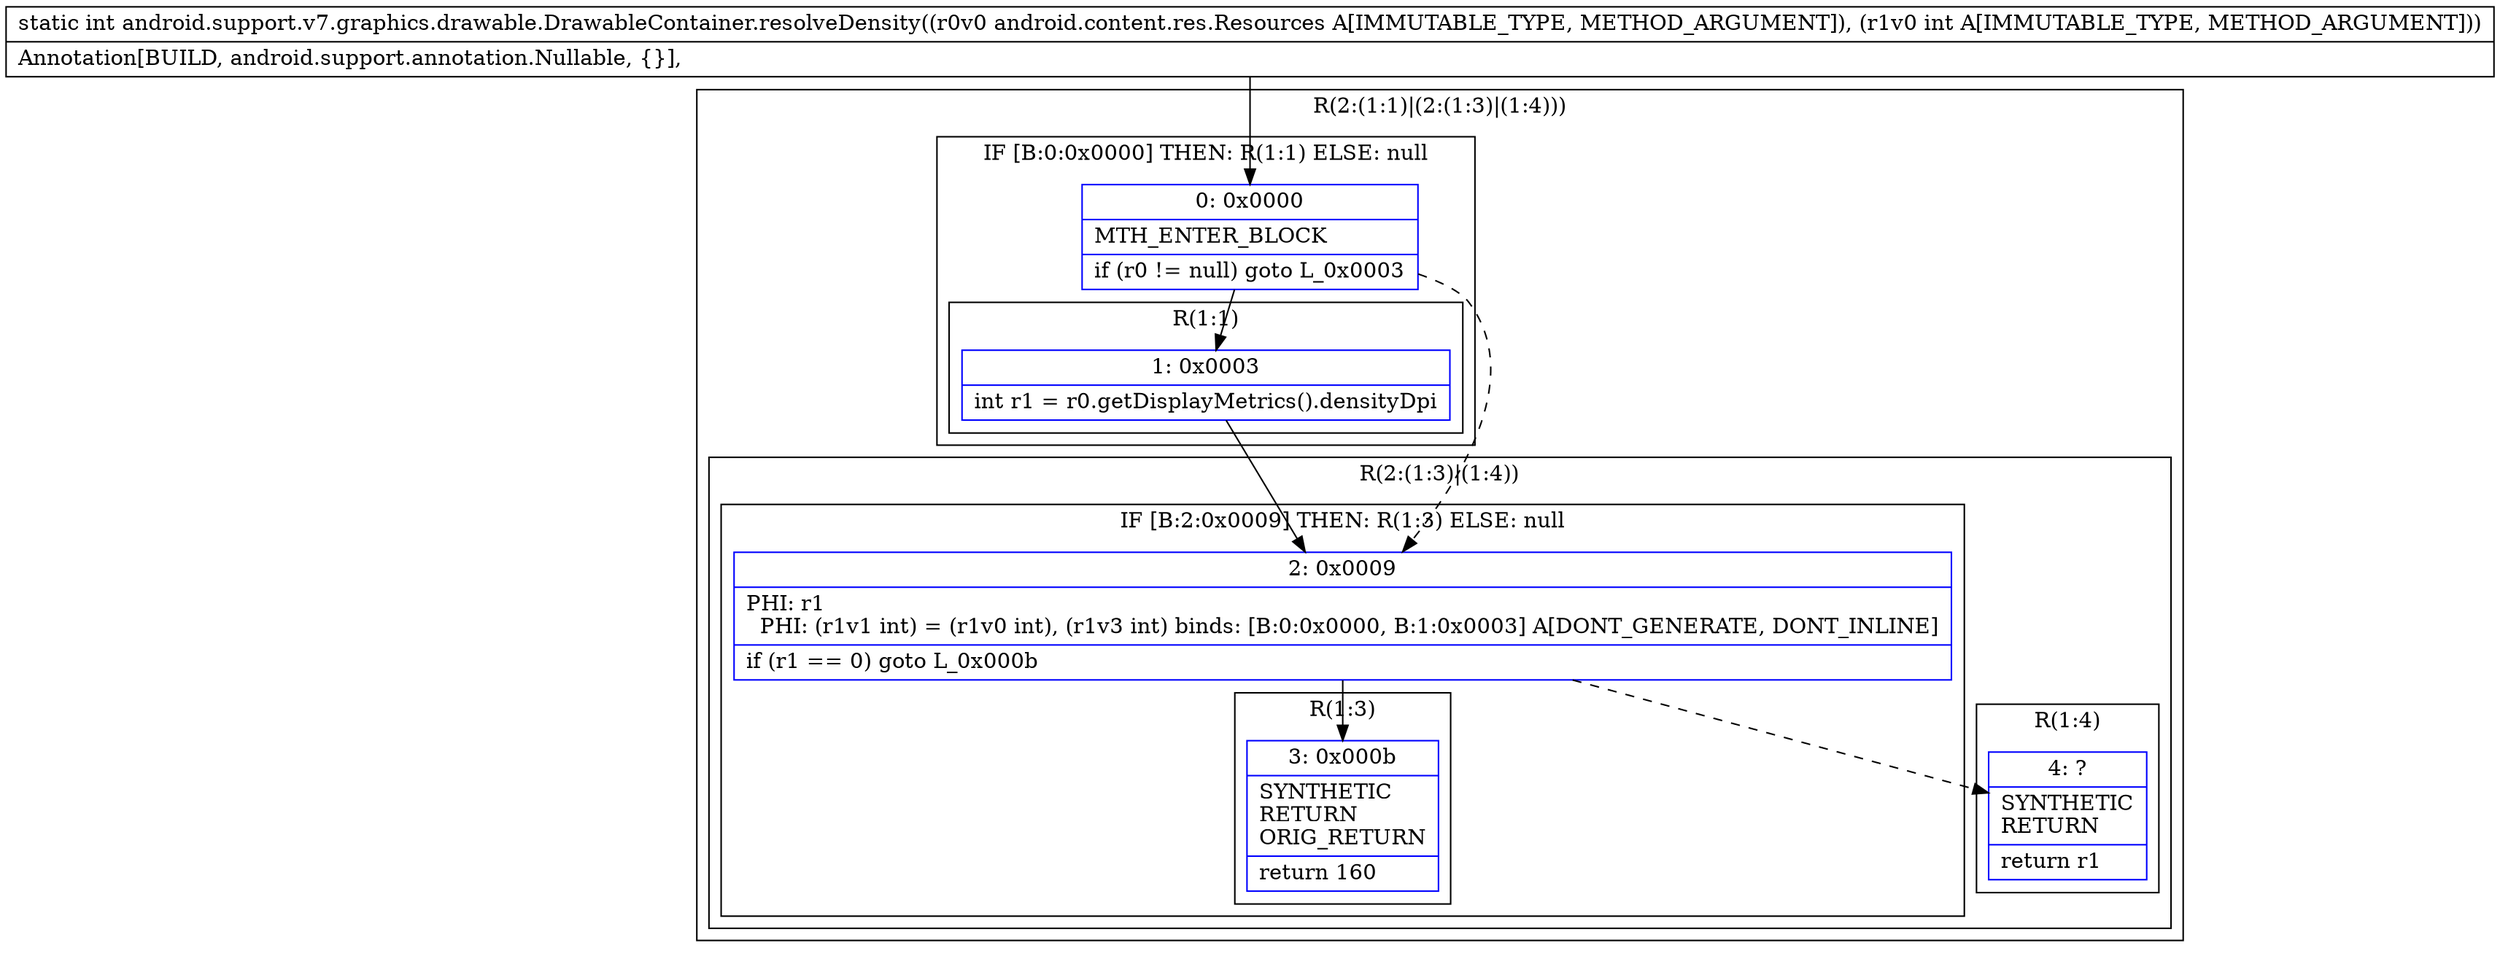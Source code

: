 digraph "CFG forandroid.support.v7.graphics.drawable.DrawableContainer.resolveDensity(Landroid\/content\/res\/Resources;I)I" {
subgraph cluster_Region_1038316007 {
label = "R(2:(1:1)|(2:(1:3)|(1:4)))";
node [shape=record,color=blue];
subgraph cluster_IfRegion_11076272 {
label = "IF [B:0:0x0000] THEN: R(1:1) ELSE: null";
node [shape=record,color=blue];
Node_0 [shape=record,label="{0\:\ 0x0000|MTH_ENTER_BLOCK\l|if (r0 != null) goto L_0x0003\l}"];
subgraph cluster_Region_7548346 {
label = "R(1:1)";
node [shape=record,color=blue];
Node_1 [shape=record,label="{1\:\ 0x0003|int r1 = r0.getDisplayMetrics().densityDpi\l}"];
}
}
subgraph cluster_Region_816023238 {
label = "R(2:(1:3)|(1:4))";
node [shape=record,color=blue];
subgraph cluster_IfRegion_376022396 {
label = "IF [B:2:0x0009] THEN: R(1:3) ELSE: null";
node [shape=record,color=blue];
Node_2 [shape=record,label="{2\:\ 0x0009|PHI: r1 \l  PHI: (r1v1 int) = (r1v0 int), (r1v3 int) binds: [B:0:0x0000, B:1:0x0003] A[DONT_GENERATE, DONT_INLINE]\l|if (r1 == 0) goto L_0x000b\l}"];
subgraph cluster_Region_1587382659 {
label = "R(1:3)";
node [shape=record,color=blue];
Node_3 [shape=record,label="{3\:\ 0x000b|SYNTHETIC\lRETURN\lORIG_RETURN\l|return 160\l}"];
}
}
subgraph cluster_Region_1201303831 {
label = "R(1:4)";
node [shape=record,color=blue];
Node_4 [shape=record,label="{4\:\ ?|SYNTHETIC\lRETURN\l|return r1\l}"];
}
}
}
MethodNode[shape=record,label="{static int android.support.v7.graphics.drawable.DrawableContainer.resolveDensity((r0v0 android.content.res.Resources A[IMMUTABLE_TYPE, METHOD_ARGUMENT]), (r1v0 int A[IMMUTABLE_TYPE, METHOD_ARGUMENT]))  | Annotation[BUILD, android.support.annotation.Nullable, \{\}], \l}"];
MethodNode -> Node_0;
Node_0 -> Node_1;
Node_0 -> Node_2[style=dashed];
Node_1 -> Node_2;
Node_2 -> Node_3;
Node_2 -> Node_4[style=dashed];
}

